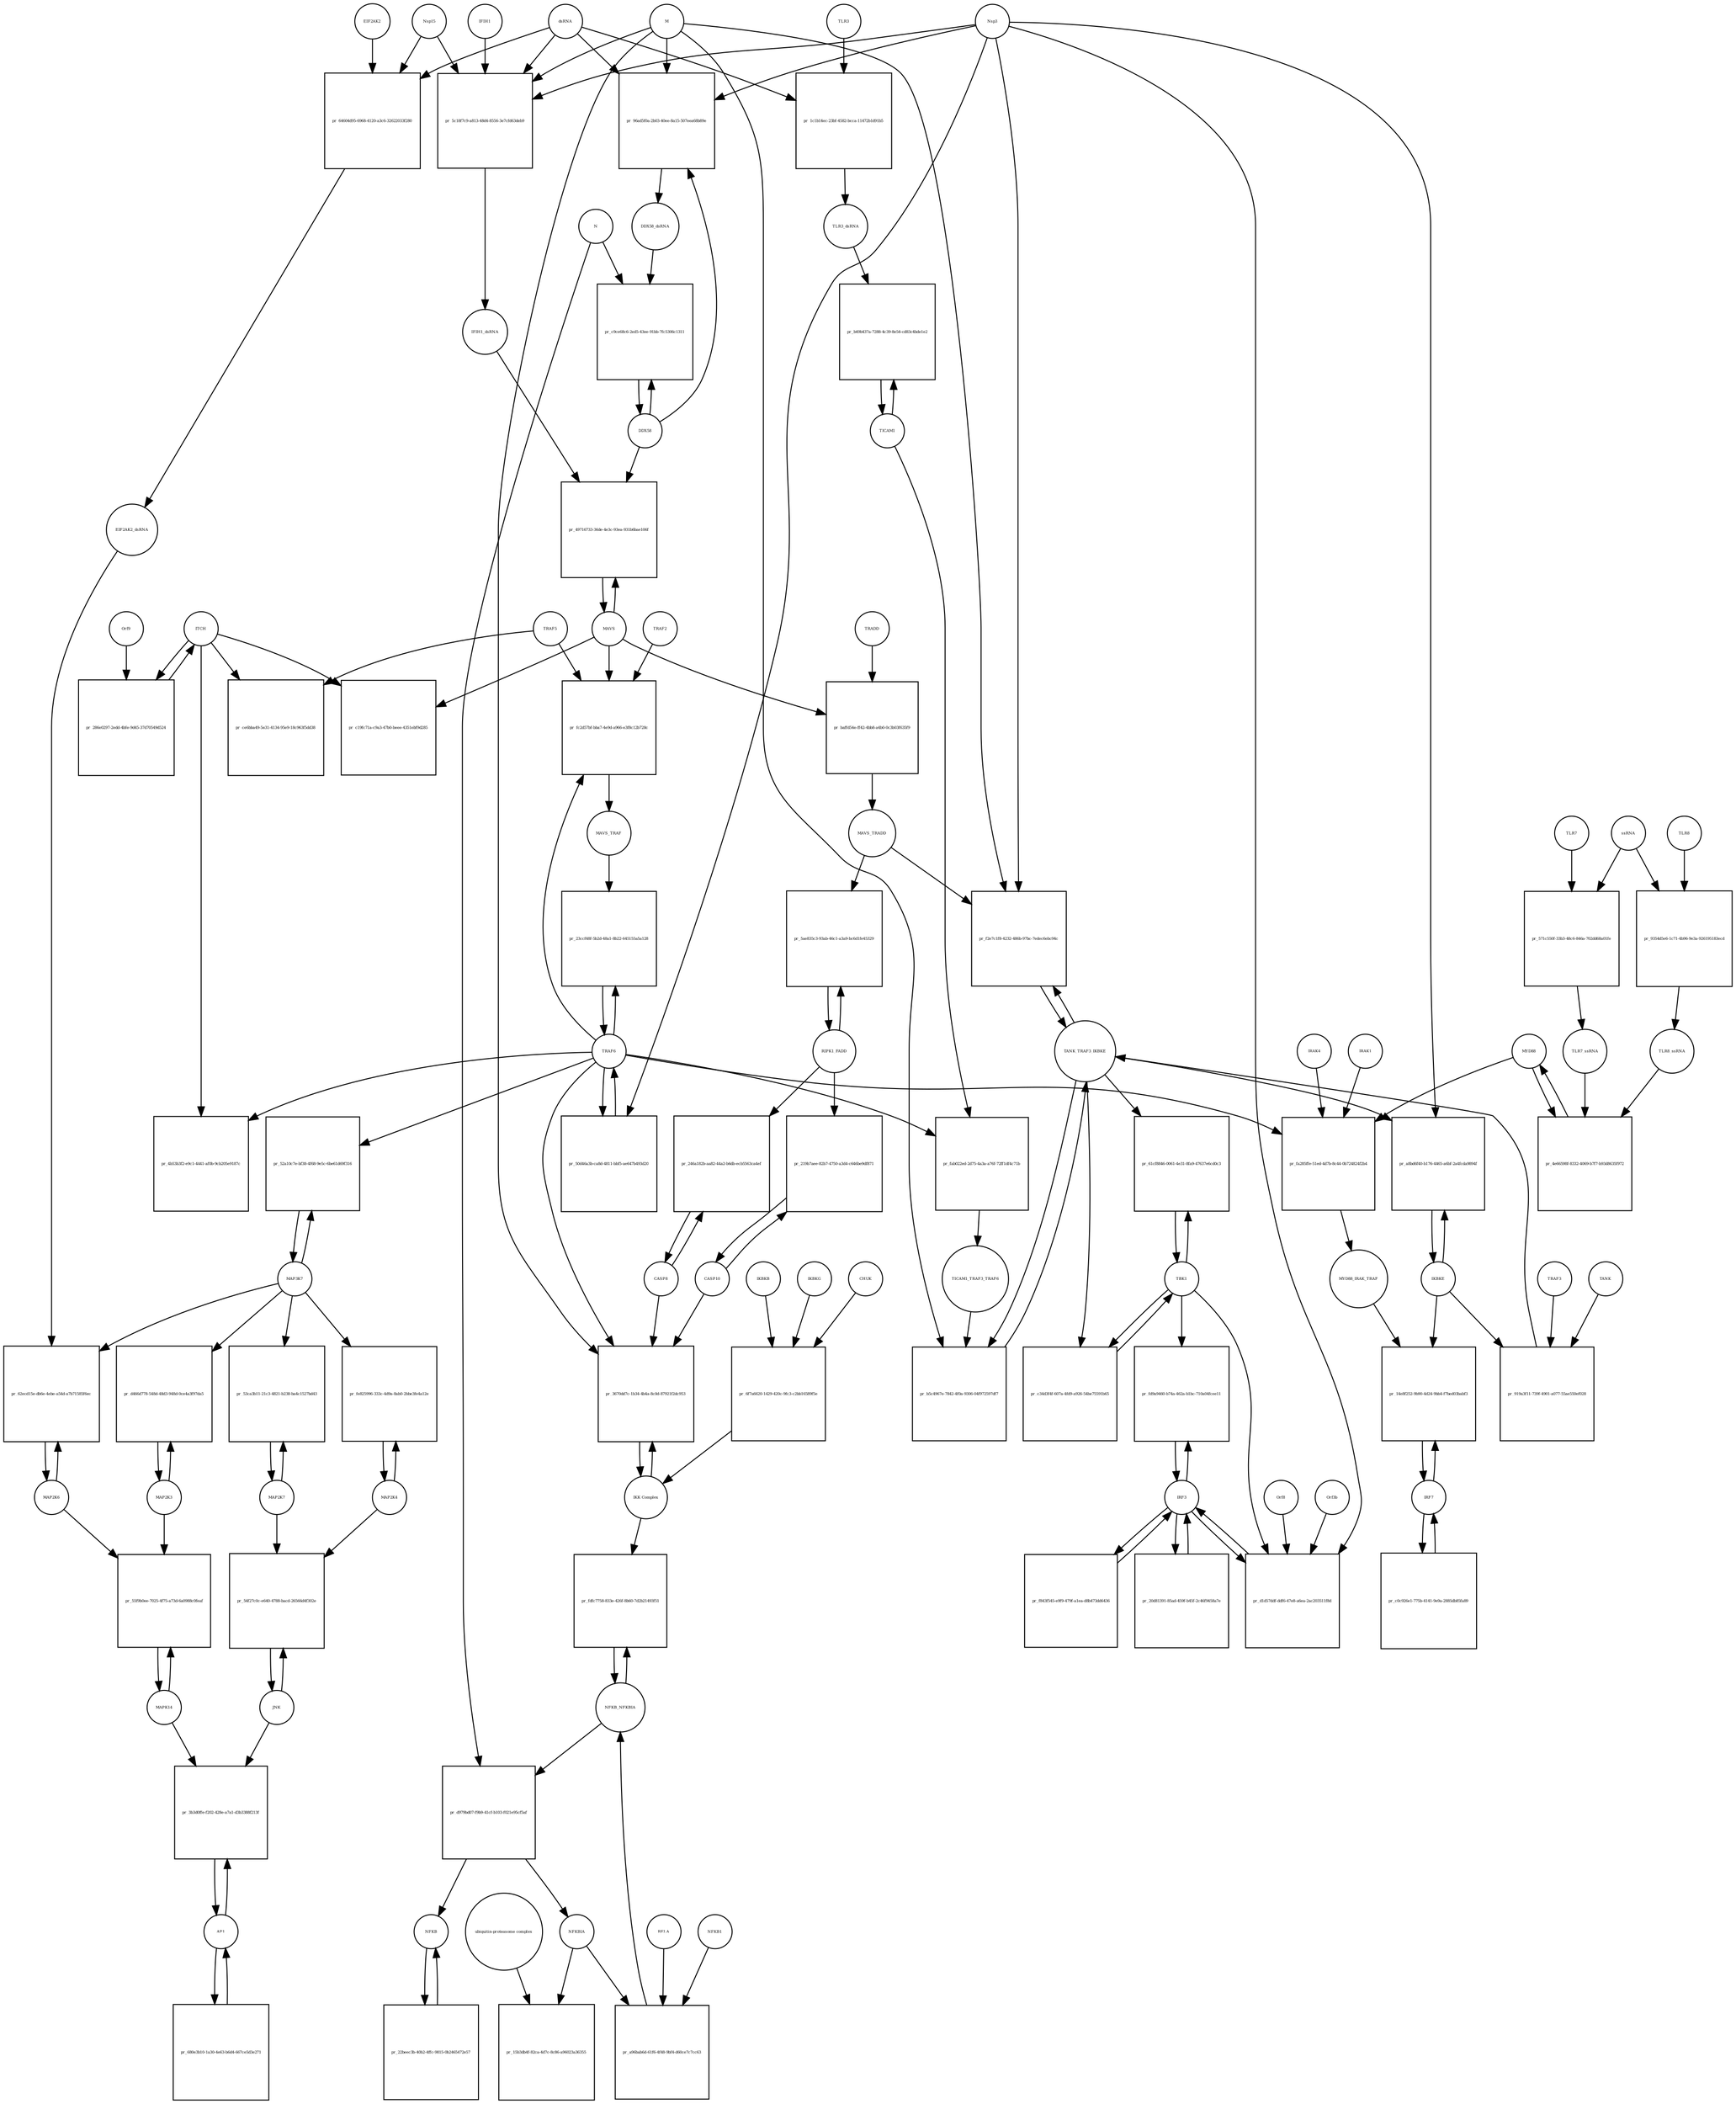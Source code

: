 strict digraph  {
dsRNA [annotation="", bipartite=0, cls="nucleic acid feature", fontsize=4, label=dsRNA, shape=circle];
"pr_96ad5f0a-2b03-40ee-8a15-507eea68b89e" [annotation="", bipartite=1, cls=process, fontsize=4, label="pr_96ad5f0a-2b03-40ee-8a15-507eea68b89e", shape=square];
DDX58_dsRNA [annotation="", bipartite=0, cls=complex, fontsize=4, label=DDX58_dsRNA, shape=circle];
M [annotation=urn_miriam_ncbiprotein_1796318601, bipartite=0, cls=macromolecule, fontsize=4, label=M, shape=circle];
Nsp3 [annotation=urn_miriam_ncbiprotein_1802476807, bipartite=0, cls=macromolecule, fontsize=4, label=Nsp3, shape=circle];
DDX58 [annotation=urn_miriam_hgnc_19102, bipartite=0, cls=macromolecule, fontsize=4, label=DDX58, shape=circle];
"pr_5c18f7c9-a813-48d4-8556-3e7cfd63deb9" [annotation="", bipartite=1, cls=process, fontsize=4, label="pr_5c18f7c9-a813-48d4-8556-3e7cfd63deb9", shape=square];
IFIH1_dsRNA [annotation="", bipartite=0, cls=complex, fontsize=4, label=IFIH1_dsRNA, shape=circle];
Nsp15 [annotation=urn_miriam_ncbiprotein_1802476818, bipartite=0, cls=macromolecule, fontsize=4, label=Nsp15, shape=circle];
IFIH1 [annotation=urn_miriam_hgnc_18873, bipartite=0, cls=macromolecule, fontsize=4, label=IFIH1, shape=circle];
"pr_c9ce68c6-2ed5-43ee-91bb-7fc5306c1311" [annotation="", bipartite=1, cls=process, fontsize=4, label="pr_c9ce68c6-2ed5-43ee-91bb-7fc5306c1311", shape=square];
N [annotation=urn_miriam_ncbiprotein_1798174255, bipartite=0, cls=macromolecule, fontsize=4, label=N, shape=circle];
MAVS [annotation=urn_miriam_hgnc_29233, bipartite=0, cls="macromolecule multimer", fontsize=4, label=MAVS, shape=circle];
"pr_49716733-36de-4e3c-93ea-931b6bae106f" [annotation="", bipartite=1, cls=process, fontsize=4, label="pr_49716733-36de-4e3c-93ea-931b6bae106f", shape=square];
NFKB [annotation="", bipartite=0, cls=complex, fontsize=4, label=NFKB, shape=circle];
"pr_22beec3b-40b2-4ffc-9815-0b2465472e57" [annotation="", bipartite=1, cls=process, fontsize=4, label="pr_22beec3b-40b2-4ffc-9815-0b2465472e57", shape=square];
NFKBIA [annotation=urn_miriam_hgnc_7797, bipartite=0, cls=macromolecule, fontsize=4, label=NFKBIA, shape=circle];
"pr_15b3db4f-82ca-4d7c-8c86-a96023a36355" [annotation="", bipartite=1, cls=process, fontsize=4, label="pr_15b3db4f-82ca-4d7c-8c86-a96023a36355", shape=square];
"ubiquitin-proteasome complex" [annotation="", bipartite=0, cls=complex, fontsize=4, label="ubiquitin-proteasome complex", shape=circle];
IRF3 [annotation=urn_miriam_hgnc_6118, bipartite=0, cls="macromolecule multimer", fontsize=4, label=IRF3, shape=circle];
"pr_fd9a9460-b74a-462a-b1bc-710a04fcee11" [annotation="", bipartite=1, cls=process, fontsize=4, label="pr_fd9a9460-b74a-462a-b1bc-710a04fcee11", shape=square];
TBK1 [annotation="", bipartite=0, cls=macromolecule, fontsize=4, label=TBK1, shape=circle];
"pr_f843f545-e9f9-479f-a1ea-d8b473dd6436" [annotation="", bipartite=1, cls=process, fontsize=4, label="pr_f843f545-e9f9-479f-a1ea-d8b473dd6436", shape=square];
"pr_d1d57ddf-ddf6-47e8-a6ea-2ac203511f8d" [annotation="", bipartite=1, cls=process, fontsize=4, label="pr_d1d57ddf-ddf6-47e8-a6ea-2ac203511f8d", shape=square];
Orf3b [annotation=urn_miriam_uniprot_P59633, bipartite=0, cls=macromolecule, fontsize=4, label=Orf3b, shape=circle];
Orf8 [annotation=urn_miriam_ncbiprotein_1796318604, bipartite=0, cls=macromolecule, fontsize=4, label=Orf8, shape=circle];
IRF7 [annotation=urn_miriam_hgnc_6122, bipartite=0, cls="macromolecule multimer", fontsize=4, label=IRF7, shape=circle];
"pr_14e8f252-9b90-4d24-9bb4-f7bed03babf3" [annotation="", bipartite=1, cls=process, fontsize=4, label="pr_14e8f252-9b90-4d24-9bb4-f7bed03babf3", shape=square];
IKBKE [annotation=urn_miriam_hgnc_14552, bipartite=0, cls=macromolecule, fontsize=4, label=IKBKE, shape=circle];
MYD88_IRAK_TRAF [annotation="", bipartite=0, cls=complex, fontsize=4, label=MYD88_IRAK_TRAF, shape=circle];
"pr_20d81391-85ad-459f-b45f-2c46f9458a7e" [annotation="", bipartite=1, cls=process, fontsize=4, label="pr_20d81391-85ad-459f-b45f-2c46f9458a7e", shape=square];
"pr_c0c926e1-775b-4141-9e9a-2885db85fa89" [annotation="", bipartite=1, cls=process, fontsize=4, label="pr_c0c926e1-775b-4141-9e9a-2885db85fa89", shape=square];
TRAF6 [annotation=urn_miriam_hgnc_12036, bipartite=0, cls=macromolecule, fontsize=4, label=TRAF6, shape=circle];
"pr_23ccf48f-5b2d-48a1-8b22-645155a5a128" [annotation="", bipartite=1, cls=process, fontsize=4, label="pr_23ccf48f-5b2d-48a1-8b22-645155a5a128", shape=square];
MAVS_TRAF [annotation="", bipartite=0, cls=complex, fontsize=4, label=MAVS_TRAF, shape=circle];
"pr_c19fc71a-c9a3-47b0-beee-4351ebf9d285" [annotation="", bipartite=1, cls=process, fontsize=4, label="pr_c19fc71a-c9a3-47b0-beee-4351ebf9d285", shape=square];
ITCH [annotation="", bipartite=0, cls=macromolecule, fontsize=4, label=ITCH, shape=circle];
TRAF5 [annotation=urn_miriam_hgnc_12035, bipartite=0, cls=macromolecule, fontsize=4, label=TRAF5, shape=circle];
"pr_ce6bba49-5e31-4134-95e9-18c963f5dd38" [annotation="", bipartite=1, cls=process, fontsize=4, label="pr_ce6bba49-5e31-4134-95e9-18c963f5dd38", shape=square];
"pr_4b53b3f2-e9c1-4441-af0b-9cb205e9187c" [annotation="", bipartite=1, cls=process, fontsize=4, label="pr_4b53b3f2-e9c1-4441-af0b-9cb205e9187c", shape=square];
TICAM1 [annotation=urn_miriam_hgnc_18348, bipartite=0, cls=macromolecule, fontsize=4, label=TICAM1, shape=circle];
"pr_b49b437a-7288-4c39-8e54-cd83c4bde1e2" [annotation="", bipartite=1, cls=process, fontsize=4, label="pr_b49b437a-7288-4c39-8e54-cd83c4bde1e2", shape=square];
TLR3_dsRNA [annotation="", bipartite=0, cls=complex, fontsize=4, label=TLR3_dsRNA, shape=circle];
TLR3 [annotation=urn_miriam_hgnc_11849, bipartite=0, cls="macromolecule multimer", fontsize=4, label=TLR3, shape=circle];
"pr_1c1b14ec-23bf-4582-bcca-11472b1d91b5" [annotation="", bipartite=1, cls=process, fontsize=4, label="pr_1c1b14ec-23bf-4582-bcca-11472b1d91b5", shape=square];
"pr_fab022ed-2d75-4a3a-a76f-72ff1df4c71b" [annotation="", bipartite=1, cls=process, fontsize=4, label="pr_fab022ed-2d75-4a3a-a76f-72ff1df4c71b", shape=square];
TICAM1_TRAF3_TRAF6 [annotation="", bipartite=0, cls=complex, fontsize=4, label=TICAM1_TRAF3_TRAF6, shape=circle];
TANK_TRAF3_IKBKE [annotation="", bipartite=0, cls=complex, fontsize=4, label=TANK_TRAF3_IKBKE, shape=circle];
"pr_b5c4967e-7842-4f0a-9306-04f972597df7" [annotation="", bipartite=1, cls=process, fontsize=4, label="pr_b5c4967e-7842-4f0a-9306-04f972597df7", shape=square];
"pr_61cf8846-0061-4e31-8fa9-47637e6cd0c3" [annotation="", bipartite=1, cls=process, fontsize=4, label="pr_61cf8846-0061-4e31-8fa9-47637e6cd0c3", shape=square];
"pr_a8bd6f40-b176-4465-a6bf-2a4fcda9894f" [annotation="", bipartite=1, cls=process, fontsize=4, label="pr_a8bd6f40-b176-4465-a6bf-2a4fcda9894f", shape=square];
MYD88 [annotation="", bipartite=0, cls=macromolecule, fontsize=4, label=MYD88, shape=circle];
"pr_fa285ffe-51ed-4d7b-8c44-0b724824f2b4" [annotation="", bipartite=1, cls=process, fontsize=4, label="pr_fa285ffe-51ed-4d7b-8c44-0b724824f2b4", shape=square];
IRAK1 [annotation=urn_miriam_hgnc_6112, bipartite=0, cls=macromolecule, fontsize=4, label=IRAK1, shape=circle];
IRAK4 [annotation=urn_miriam_hgnc_17967, bipartite=0, cls=macromolecule, fontsize=4, label=IRAK4, shape=circle];
TLR7 [annotation=urn_miriam_hgnc_15631, bipartite=0, cls=macromolecule, fontsize=4, label=TLR7, shape=circle];
"pr_571c550f-33b3-48c6-846a-702dd68a01fe" [annotation="", bipartite=1, cls=process, fontsize=4, label="pr_571c550f-33b3-48c6-846a-702dd68a01fe", shape=square];
TLR7_ssRNA [annotation="", bipartite=0, cls=complex, fontsize=4, label=TLR7_ssRNA, shape=circle];
ssRNA [annotation="", bipartite=0, cls="nucleic acid feature", fontsize=4, label=ssRNA, shape=circle];
TLR8 [annotation=urn_miriam_hgnc_15632, bipartite=0, cls=macromolecule, fontsize=4, label=TLR8, shape=circle];
"pr_9354d5e6-1c71-4b96-9e3a-926195183ecd" [annotation="", bipartite=1, cls=process, fontsize=4, label="pr_9354d5e6-1c71-4b96-9e3a-926195183ecd", shape=square];
TLR8_ssRNA [annotation="", bipartite=0, cls=complex, fontsize=4, label=TLR8_ssRNA, shape=circle];
"pr_4e66598f-8332-4069-b7f7-b93d8635f972" [annotation="", bipartite=1, cls=process, fontsize=4, label="pr_4e66598f-8332-4069-b7f7-b93d8635f972", shape=square];
MAP3K7 [annotation="", bipartite=0, cls=macromolecule, fontsize=4, label=MAP3K7, shape=circle];
"pr_52a10c7e-bf38-4f68-9e5c-6be61d69f316" [annotation="", bipartite=1, cls=process, fontsize=4, label="pr_52a10c7e-bf38-4f68-9e5c-6be61d69f316", shape=square];
TRAF2 [annotation=urn_miriam_hgnc_12032, bipartite=0, cls=macromolecule, fontsize=4, label=TRAF2, shape=circle];
"pr_fc2d57bf-bba7-4e9d-a966-e3f8c12b728c" [annotation="", bipartite=1, cls=process, fontsize=4, label="pr_fc2d57bf-bba7-4e9d-a966-e3f8c12b728c", shape=square];
"pr_286e0297-2edd-4bfe-9d45-37d70549d524" [annotation="", bipartite=1, cls=process, fontsize=4, label="pr_286e0297-2edd-4bfe-9d45-37d70549d524", shape=square];
Orf9 [annotation=urn_miriam_uniprot_P59636, bipartite=0, cls=macromolecule, fontsize=4, label=Orf9, shape=circle];
"pr_baffd54e-ff42-4bb8-a4b0-0c3b03f635f9" [annotation="", bipartite=1, cls=process, fontsize=4, label="pr_baffd54e-ff42-4bb8-a4b0-0c3b03f635f9", shape=square];
MAVS_TRADD [annotation="", bipartite=0, cls=complex, fontsize=4, label=MAVS_TRADD, shape=circle];
TRADD [annotation=urn_miriam_hgnc_12030, bipartite=0, cls=macromolecule, fontsize=4, label=TRADD, shape=circle];
"pr_50d46a3b-ca8d-4811-bbf5-ae647b493d20" [annotation="", bipartite=1, cls=process, fontsize=4, label="pr_50d46a3b-ca8d-4811-bbf5-ae647b493d20", shape=square];
AP1 [annotation="", bipartite=0, cls=complex, fontsize=4, label=AP1, shape=circle];
"pr_3b3d0ffe-f202-428e-a7a1-d3b3388f213f" [annotation="", bipartite=1, cls=process, fontsize=4, label="pr_3b3d0ffe-f202-428e-a7a1-d3b3388f213f", shape=square];
MAPK14 [annotation="", bipartite=0, cls=macromolecule, fontsize=4, label=MAPK14, shape=circle];
JNK [annotation="", bipartite=0, cls=complex, fontsize=4, label=JNK, shape=circle];
"pr_56f27c0c-e640-4788-bacd-26566d4f302e" [annotation="", bipartite=1, cls=process, fontsize=4, label="pr_56f27c0c-e640-4788-bacd-26566d4f302e", shape=square];
MAP2K7 [annotation="", bipartite=0, cls=macromolecule, fontsize=4, label=MAP2K7, shape=circle];
MAP2K4 [annotation="", bipartite=0, cls=macromolecule, fontsize=4, label=MAP2K4, shape=circle];
"pr_fe825996-333c-4d9a-8ab0-2bbe3fe4a12e" [annotation="", bipartite=1, cls=process, fontsize=4, label="pr_fe825996-333c-4d9a-8ab0-2bbe3fe4a12e", shape=square];
"pr_53ca3b11-21c3-4821-b238-ba4c1527bd43" [annotation="", bipartite=1, cls=process, fontsize=4, label="pr_53ca3b11-21c3-4821-b238-ba4c1527bd43", shape=square];
MAP2K3 [annotation="", bipartite=0, cls=macromolecule, fontsize=4, label=MAP2K3, shape=circle];
"pr_d466d778-548d-48d3-948d-0ce4a3f97da5" [annotation="", bipartite=1, cls=process, fontsize=4, label="pr_d466d778-548d-48d3-948d-0ce4a3f97da5", shape=square];
MAP2K6 [annotation="", bipartite=0, cls=macromolecule, fontsize=4, label=MAP2K6, shape=circle];
"pr_62ecd15e-db6e-4ebe-a54d-a7b71585f6ec" [annotation="", bipartite=1, cls=process, fontsize=4, label="pr_62ecd15e-db6e-4ebe-a54d-a7b71585f6ec", shape=square];
EIF2AK2_dsRNA [annotation="", bipartite=0, cls=complex, fontsize=4, label=EIF2AK2_dsRNA, shape=circle];
"pr_64604d95-6968-4120-a3c6-32622033f280" [annotation="", bipartite=1, cls=process, fontsize=4, label="pr_64604d95-6968-4120-a3c6-32622033f280", shape=square];
EIF2AK2 [annotation=urn_miriam_hgnc_9437, bipartite=0, cls=macromolecule, fontsize=4, label=EIF2AK2, shape=circle];
RIPK1_FADD [annotation="", bipartite=0, cls=complex, fontsize=4, label=RIPK1_FADD, shape=circle];
"pr_5ae835c3-93ab-46c1-a3a9-bc6d1fe45329" [annotation="", bipartite=1, cls=process, fontsize=4, label="pr_5ae835c3-93ab-46c1-a3a9-bc6d1fe45329", shape=square];
CASP8 [annotation="", bipartite=0, cls=macromolecule, fontsize=4, label=CASP8, shape=circle];
"pr_246a182b-aa82-44a2-b6db-ecb5563ca4ef" [annotation="", bipartite=1, cls=process, fontsize=4, label="pr_246a182b-aa82-44a2-b6db-ecb5563ca4ef", shape=square];
CASP10 [annotation="", bipartite=0, cls=macromolecule, fontsize=4, label=CASP10, shape=circle];
"pr_219b7aee-82b7-4750-a3d4-c646be9df871" [annotation="", bipartite=1, cls=process, fontsize=4, label="pr_219b7aee-82b7-4750-a3d4-c646be9df871", shape=square];
NFKB_NFKBIA [annotation="", bipartite=0, cls=complex, fontsize=4, label=NFKB_NFKBIA, shape=circle];
"pr_fdfc7758-833e-426f-8b60-7d2b21493f51" [annotation="", bipartite=1, cls=process, fontsize=4, label="pr_fdfc7758-833e-426f-8b60-7d2b21493f51", shape=square];
"IKK Complex" [annotation="", bipartite=0, cls=complex, fontsize=4, label="IKK Complex", shape=circle];
"pr_d979bd07-f9b9-41cf-b103-f021e95cf5af" [annotation="", bipartite=1, cls=process, fontsize=4, label="pr_d979bd07-f9b9-41cf-b103-f021e95cf5af", shape=square];
"pr_680e3b10-1a30-4e63-b6d4-667ce5d3e271" [annotation="", bipartite=1, cls=process, fontsize=4, label="pr_680e3b10-1a30-4e63-b6d4-667ce5d3e271", shape=square];
"pr_3670dd7c-1b34-4b4a-8c0d-87921f2dc953" [annotation="", bipartite=1, cls=process, fontsize=4, label="pr_3670dd7c-1b34-4b4a-8c0d-87921f2dc953", shape=square];
"pr_a96bab6d-61f6-4f48-9bf4-d60ce7c7cc63" [annotation="", bipartite=1, cls=process, fontsize=4, label="pr_a96bab6d-61f6-4f48-9bf4-d60ce7c7cc63", shape=square];
RELA [annotation="", bipartite=0, cls=macromolecule, fontsize=4, label=RELA, shape=circle];
NFKB1 [annotation="", bipartite=0, cls=macromolecule, fontsize=4, label=NFKB1, shape=circle];
IKBKG [annotation="", bipartite=0, cls=macromolecule, fontsize=4, label=IKBKG, shape=circle];
"pr_6f7a6620-1429-420c-9fc3-c2bb16589f5e" [annotation="", bipartite=1, cls=process, fontsize=4, label="pr_6f7a6620-1429-420c-9fc3-c2bb16589f5e", shape=square];
CHUK [annotation="", bipartite=0, cls=macromolecule, fontsize=4, label=CHUK, shape=circle];
IKBKB [annotation="", bipartite=0, cls=macromolecule, fontsize=4, label=IKBKB, shape=circle];
"pr_f2e7c1f8-4232-486b-97bc-7edec6ebc94c" [annotation="", bipartite=1, cls=process, fontsize=4, label="pr_f2e7c1f8-4232-486b-97bc-7edec6ebc94c", shape=square];
"pr_c34d3f4f-607a-4fd9-a926-54be75591b65" [annotation="", bipartite=1, cls=process, fontsize=4, label="pr_c34d3f4f-607a-4fd9-a926-54be75591b65", shape=square];
"pr_55f9b0ee-7025-4f75-a73d-6a0988c0feaf" [annotation="", bipartite=1, cls=process, fontsize=4, label="pr_55f9b0ee-7025-4f75-a73d-6a0988c0feaf", shape=square];
TRAF3 [annotation="", bipartite=0, cls=macromolecule, fontsize=4, label=TRAF3, shape=circle];
"pr_919a3f11-739f-4901-a077-55ae550ef028" [annotation="", bipartite=1, cls=process, fontsize=4, label="pr_919a3f11-739f-4901-a077-55ae550ef028", shape=square];
TANK [annotation="", bipartite=0, cls=macromolecule, fontsize=4, label=TANK, shape=circle];
dsRNA -> "pr_96ad5f0a-2b03-40ee-8a15-507eea68b89e"  [annotation="", interaction_type=consumption];
dsRNA -> "pr_5c18f7c9-a813-48d4-8556-3e7cfd63deb9"  [annotation="", interaction_type=consumption];
dsRNA -> "pr_1c1b14ec-23bf-4582-bcca-11472b1d91b5"  [annotation="", interaction_type=consumption];
dsRNA -> "pr_64604d95-6968-4120-a3c6-32622033f280"  [annotation="", interaction_type=consumption];
"pr_96ad5f0a-2b03-40ee-8a15-507eea68b89e" -> DDX58_dsRNA  [annotation="", interaction_type=production];
DDX58_dsRNA -> "pr_c9ce68c6-2ed5-43ee-91bb-7fc5306c1311"  [annotation="urn_miriam_pubmed_25581309|urn_miriam_pubmed_28148787|urn_miriam_taxonomy_694009", interaction_type=catalysis];
M -> "pr_96ad5f0a-2b03-40ee-8a15-507eea68b89e"  [annotation="urn_miriam_pubmed_20303872|urn_miriam_pubmed_19380580|urn_miriam_pubmed_31226023|urn_miriam_taxonomy_694009", interaction_type=inhibition];
M -> "pr_5c18f7c9-a813-48d4-8556-3e7cfd63deb9"  [annotation="urn_miriam_pubmed_28484023|urn_miriam_pubmed_19380580|urn_miriam_pubmed_31226023|urn_miriam_taxonomy_694009", interaction_type=inhibition];
M -> "pr_b5c4967e-7842-4f0a-9306-04f972597df7"  [annotation="urn_miriam_pubmed_19380580|urn_miriam_pubmed_19366914|urn_miriam_taxonomy_694009", interaction_type=inhibition];
M -> "pr_3670dd7c-1b34-4b4a-8c0d-87921f2dc953"  [annotation="urn_miriam_pubmed_19366914|urn_miriam_pubmed_20303872|urn_miriam_pubmed_17705188|urn_miriam_pubmed_694009", interaction_type=inhibition];
M -> "pr_f2e7c1f8-4232-486b-97bc-7edec6ebc94c"  [annotation="urn_miriam_pubmed_19366914|urn_miriam_pubmed_27164085|urn_miriam_pubmed_19380580|urn_miriam_taxonomy_694009", interaction_type=inhibition];
Nsp3 -> "pr_96ad5f0a-2b03-40ee-8a15-507eea68b89e"  [annotation="urn_miriam_pubmed_20303872|urn_miriam_pubmed_19380580|urn_miriam_pubmed_31226023|urn_miriam_taxonomy_694009", interaction_type=inhibition];
Nsp3 -> "pr_5c18f7c9-a813-48d4-8556-3e7cfd63deb9"  [annotation="urn_miriam_pubmed_28484023|urn_miriam_pubmed_19380580|urn_miriam_pubmed_31226023|urn_miriam_taxonomy_694009", interaction_type=inhibition];
Nsp3 -> "pr_d1d57ddf-ddf6-47e8-a6ea-2ac203511f8d"  [annotation="urn_miriam_pubmed_17761676|urn_miriam_pubmed_31226023|urn_miriam_taxonomy_694009", interaction_type=inhibition];
Nsp3 -> "pr_a8bd6f40-b176-4465-a6bf-2a4fcda9894f"  [annotation="urn_miriam_pubmed_20303872|urn_miriam_pubmed_31226023|urn_miriam_taxonomy_694009", interaction_type=inhibition];
Nsp3 -> "pr_50d46a3b-ca8d-4811-bbf5-ae647b493d20"  [annotation="urn_miriam_pubmed_27164085|urn_miriam_taxonomy_694009", interaction_type=catalysis];
Nsp3 -> "pr_f2e7c1f8-4232-486b-97bc-7edec6ebc94c"  [annotation="urn_miriam_pubmed_19366914|urn_miriam_pubmed_27164085|urn_miriam_pubmed_19380580|urn_miriam_taxonomy_694009", interaction_type=inhibition];
DDX58 -> "pr_96ad5f0a-2b03-40ee-8a15-507eea68b89e"  [annotation="", interaction_type=consumption];
DDX58 -> "pr_c9ce68c6-2ed5-43ee-91bb-7fc5306c1311"  [annotation="", interaction_type=consumption];
DDX58 -> "pr_49716733-36de-4e3c-93ea-931b6bae106f"  [annotation=urn_miriam_pubmed_25581309, interaction_type=catalysis];
"pr_5c18f7c9-a813-48d4-8556-3e7cfd63deb9" -> IFIH1_dsRNA  [annotation="", interaction_type=production];
IFIH1_dsRNA -> "pr_49716733-36de-4e3c-93ea-931b6bae106f"  [annotation=urn_miriam_pubmed_25581309, interaction_type=catalysis];
Nsp15 -> "pr_5c18f7c9-a813-48d4-8556-3e7cfd63deb9"  [annotation="urn_miriam_pubmed_28484023|urn_miriam_pubmed_19380580|urn_miriam_pubmed_31226023|urn_miriam_taxonomy_694009", interaction_type=inhibition];
Nsp15 -> "pr_64604d95-6968-4120-a3c6-32622033f280"  [annotation="urn_miriam_pubmed_28484023|urn_miriam_pubmed_19366914|urn_miriam_taxonomy_694009", interaction_type=inhibition];
IFIH1 -> "pr_5c18f7c9-a813-48d4-8556-3e7cfd63deb9"  [annotation="", interaction_type=consumption];
"pr_c9ce68c6-2ed5-43ee-91bb-7fc5306c1311" -> DDX58  [annotation="", interaction_type=production];
N -> "pr_c9ce68c6-2ed5-43ee-91bb-7fc5306c1311"  [annotation="urn_miriam_pubmed_25581309|urn_miriam_pubmed_28148787|urn_miriam_taxonomy_694009", interaction_type=inhibition];
N -> "pr_d979bd07-f9b9-41cf-b103-f021e95cf5af"  [annotation="urn_miriam_pubmed_16143815|urn_miriam_taxonomy_694009", interaction_type=stimulation];
MAVS -> "pr_49716733-36de-4e3c-93ea-931b6bae106f"  [annotation="", interaction_type=consumption];
MAVS -> "pr_c19fc71a-c9a3-47b0-beee-4351ebf9d285"  [annotation="", interaction_type=consumption];
MAVS -> "pr_fc2d57bf-bba7-4e9d-a966-e3f8c12b728c"  [annotation="", interaction_type=consumption];
MAVS -> "pr_baffd54e-ff42-4bb8-a4b0-0c3b03f635f9"  [annotation="", interaction_type=consumption];
"pr_49716733-36de-4e3c-93ea-931b6bae106f" -> MAVS  [annotation="", interaction_type=production];
NFKB -> "pr_22beec3b-40b2-4ffc-9815-0b2465472e57"  [annotation="", interaction_type=consumption];
"pr_22beec3b-40b2-4ffc-9815-0b2465472e57" -> NFKB  [annotation="", interaction_type=production];
NFKBIA -> "pr_15b3db4f-82ca-4d7c-8c86-a96023a36355"  [annotation="", interaction_type=consumption];
NFKBIA -> "pr_a96bab6d-61f6-4f48-9bf4-d60ce7c7cc63"  [annotation="", interaction_type=consumption];
"ubiquitin-proteasome complex" -> "pr_15b3db4f-82ca-4d7c-8c86-a96023a36355"  [annotation=urn_miriam_pubmed_20303872, interaction_type=catalysis];
IRF3 -> "pr_fd9a9460-b74a-462a-b1bc-710a04fcee11"  [annotation="", interaction_type=consumption];
IRF3 -> "pr_f843f545-e9f9-479f-a1ea-d8b473dd6436"  [annotation="", interaction_type=consumption];
IRF3 -> "pr_d1d57ddf-ddf6-47e8-a6ea-2ac203511f8d"  [annotation="", interaction_type=consumption];
IRF3 -> "pr_20d81391-85ad-459f-b45f-2c46f9458a7e"  [annotation="", interaction_type=consumption];
"pr_fd9a9460-b74a-462a-b1bc-710a04fcee11" -> IRF3  [annotation="", interaction_type=production];
TBK1 -> "pr_fd9a9460-b74a-462a-b1bc-710a04fcee11"  [annotation=urn_miriam_pubmed_25581309, interaction_type=catalysis];
TBK1 -> "pr_d1d57ddf-ddf6-47e8-a6ea-2ac203511f8d"  [annotation="urn_miriam_pubmed_17761676|urn_miriam_pubmed_31226023|urn_miriam_taxonomy_694009", interaction_type=catalysis];
TBK1 -> "pr_61cf8846-0061-4e31-8fa9-47637e6cd0c3"  [annotation="", interaction_type=consumption];
TBK1 -> "pr_c34d3f4f-607a-4fd9-a926-54be75591b65"  [annotation="", interaction_type=consumption];
"pr_f843f545-e9f9-479f-a1ea-d8b473dd6436" -> IRF3  [annotation="", interaction_type=production];
"pr_d1d57ddf-ddf6-47e8-a6ea-2ac203511f8d" -> IRF3  [annotation="", interaction_type=production];
Orf3b -> "pr_d1d57ddf-ddf6-47e8-a6ea-2ac203511f8d"  [annotation="urn_miriam_pubmed_17761676|urn_miriam_pubmed_31226023|urn_miriam_taxonomy_694009", interaction_type=inhibition];
Orf8 -> "pr_d1d57ddf-ddf6-47e8-a6ea-2ac203511f8d"  [annotation="urn_miriam_pubmed_17761676|urn_miriam_pubmed_31226023|urn_miriam_taxonomy_694009", interaction_type=inhibition];
IRF7 -> "pr_14e8f252-9b90-4d24-9bb4-f7bed03babf3"  [annotation="", interaction_type=consumption];
IRF7 -> "pr_c0c926e1-775b-4141-9e9a-2885db85fa89"  [annotation="", interaction_type=consumption];
"pr_14e8f252-9b90-4d24-9bb4-f7bed03babf3" -> IRF7  [annotation="", interaction_type=production];
IKBKE -> "pr_14e8f252-9b90-4d24-9bb4-f7bed03babf3"  [annotation=urn_miriam_pubmed_20303872, interaction_type=catalysis];
IKBKE -> "pr_a8bd6f40-b176-4465-a6bf-2a4fcda9894f"  [annotation="", interaction_type=consumption];
IKBKE -> "pr_919a3f11-739f-4901-a077-55ae550ef028"  [annotation="", interaction_type=consumption];
MYD88_IRAK_TRAF -> "pr_14e8f252-9b90-4d24-9bb4-f7bed03babf3"  [annotation=urn_miriam_pubmed_20303872, interaction_type=catalysis];
"pr_20d81391-85ad-459f-b45f-2c46f9458a7e" -> IRF3  [annotation="", interaction_type=production];
"pr_c0c926e1-775b-4141-9e9a-2885db85fa89" -> IRF7  [annotation="", interaction_type=production];
TRAF6 -> "pr_23ccf48f-5b2d-48a1-8b22-645155a5a128"  [annotation="", interaction_type=consumption];
TRAF6 -> "pr_4b53b3f2-e9c1-4441-af0b-9cb205e9187c"  [annotation="", interaction_type=consumption];
TRAF6 -> "pr_fab022ed-2d75-4a3a-a76f-72ff1df4c71b"  [annotation="", interaction_type=consumption];
TRAF6 -> "pr_fa285ffe-51ed-4d7b-8c44-0b724824f2b4"  [annotation="", interaction_type=consumption];
TRAF6 -> "pr_52a10c7e-bf38-4f68-9e5c-6be61d69f316"  [annotation=urn_miriam_pubmed_19366914, interaction_type=stimulation];
TRAF6 -> "pr_fc2d57bf-bba7-4e9d-a966-e3f8c12b728c"  [annotation="", interaction_type=consumption];
TRAF6 -> "pr_50d46a3b-ca8d-4811-bbf5-ae647b493d20"  [annotation="", interaction_type=consumption];
TRAF6 -> "pr_3670dd7c-1b34-4b4a-8c0d-87921f2dc953"  [annotation="urn_miriam_pubmed_19366914|urn_miriam_pubmed_20303872|urn_miriam_pubmed_17705188|urn_miriam_pubmed_694009", interaction_type=stimulation];
"pr_23ccf48f-5b2d-48a1-8b22-645155a5a128" -> TRAF6  [annotation="", interaction_type=production];
MAVS_TRAF -> "pr_23ccf48f-5b2d-48a1-8b22-645155a5a128"  [annotation=urn_miriam_pubmed_19366914, interaction_type=catalysis];
ITCH -> "pr_c19fc71a-c9a3-47b0-beee-4351ebf9d285"  [annotation=urn_miriam_pubmed_25135833, interaction_type=catalysis];
ITCH -> "pr_ce6bba49-5e31-4134-95e9-18c963f5dd38"  [annotation=urn_miriam_pubmed_25135833, interaction_type=catalysis];
ITCH -> "pr_4b53b3f2-e9c1-4441-af0b-9cb205e9187c"  [annotation=urn_miriam_pubmed_25135833, interaction_type=catalysis];
ITCH -> "pr_286e0297-2edd-4bfe-9d45-37d70549d524"  [annotation="", interaction_type=consumption];
TRAF5 -> "pr_ce6bba49-5e31-4134-95e9-18c963f5dd38"  [annotation="", interaction_type=consumption];
TRAF5 -> "pr_fc2d57bf-bba7-4e9d-a966-e3f8c12b728c"  [annotation="", interaction_type=consumption];
TICAM1 -> "pr_b49b437a-7288-4c39-8e54-cd83c4bde1e2"  [annotation="", interaction_type=consumption];
TICAM1 -> "pr_fab022ed-2d75-4a3a-a76f-72ff1df4c71b"  [annotation="", interaction_type=consumption];
"pr_b49b437a-7288-4c39-8e54-cd83c4bde1e2" -> TICAM1  [annotation="", interaction_type=production];
TLR3_dsRNA -> "pr_b49b437a-7288-4c39-8e54-cd83c4bde1e2"  [annotation=urn_miriam_pubmed_20303872, interaction_type=stimulation];
TLR3 -> "pr_1c1b14ec-23bf-4582-bcca-11472b1d91b5"  [annotation="", interaction_type=consumption];
"pr_1c1b14ec-23bf-4582-bcca-11472b1d91b5" -> TLR3_dsRNA  [annotation="", interaction_type=production];
"pr_fab022ed-2d75-4a3a-a76f-72ff1df4c71b" -> TICAM1_TRAF3_TRAF6  [annotation="", interaction_type=production];
TICAM1_TRAF3_TRAF6 -> "pr_b5c4967e-7842-4f0a-9306-04f972597df7"  [annotation="urn_miriam_pubmed_19380580|urn_miriam_pubmed_19366914|urn_miriam_taxonomy_694009", interaction_type=stimulation];
TANK_TRAF3_IKBKE -> "pr_b5c4967e-7842-4f0a-9306-04f972597df7"  [annotation="", interaction_type=consumption];
TANK_TRAF3_IKBKE -> "pr_61cf8846-0061-4e31-8fa9-47637e6cd0c3"  [annotation=urn_miriam_pubmed_20303872, interaction_type=stimulation];
TANK_TRAF3_IKBKE -> "pr_a8bd6f40-b176-4465-a6bf-2a4fcda9894f"  [annotation="urn_miriam_pubmed_20303872|urn_miriam_pubmed_31226023|urn_miriam_taxonomy_694009", interaction_type=stimulation];
TANK_TRAF3_IKBKE -> "pr_f2e7c1f8-4232-486b-97bc-7edec6ebc94c"  [annotation="", interaction_type=consumption];
TANK_TRAF3_IKBKE -> "pr_c34d3f4f-607a-4fd9-a926-54be75591b65"  [annotation=urn_miriam_pubmed_19366914, interaction_type=stimulation];
"pr_b5c4967e-7842-4f0a-9306-04f972597df7" -> TANK_TRAF3_IKBKE  [annotation="", interaction_type=production];
"pr_61cf8846-0061-4e31-8fa9-47637e6cd0c3" -> TBK1  [annotation="", interaction_type=production];
"pr_a8bd6f40-b176-4465-a6bf-2a4fcda9894f" -> IKBKE  [annotation="", interaction_type=production];
MYD88 -> "pr_fa285ffe-51ed-4d7b-8c44-0b724824f2b4"  [annotation="", interaction_type=consumption];
MYD88 -> "pr_4e66598f-8332-4069-b7f7-b93d8635f972"  [annotation="", interaction_type=consumption];
"pr_fa285ffe-51ed-4d7b-8c44-0b724824f2b4" -> MYD88_IRAK_TRAF  [annotation="", interaction_type=production];
IRAK1 -> "pr_fa285ffe-51ed-4d7b-8c44-0b724824f2b4"  [annotation="", interaction_type=consumption];
IRAK4 -> "pr_fa285ffe-51ed-4d7b-8c44-0b724824f2b4"  [annotation="", interaction_type=consumption];
TLR7 -> "pr_571c550f-33b3-48c6-846a-702dd68a01fe"  [annotation="", interaction_type=consumption];
"pr_571c550f-33b3-48c6-846a-702dd68a01fe" -> TLR7_ssRNA  [annotation="", interaction_type=production];
TLR7_ssRNA -> "pr_4e66598f-8332-4069-b7f7-b93d8635f972"  [annotation=urn_miriam_pubmed_19366914, interaction_type=stimulation];
ssRNA -> "pr_571c550f-33b3-48c6-846a-702dd68a01fe"  [annotation="", interaction_type=consumption];
ssRNA -> "pr_9354d5e6-1c71-4b96-9e3a-926195183ecd"  [annotation="", interaction_type=consumption];
TLR8 -> "pr_9354d5e6-1c71-4b96-9e3a-926195183ecd"  [annotation="", interaction_type=consumption];
"pr_9354d5e6-1c71-4b96-9e3a-926195183ecd" -> TLR8_ssRNA  [annotation="", interaction_type=production];
TLR8_ssRNA -> "pr_4e66598f-8332-4069-b7f7-b93d8635f972"  [annotation=urn_miriam_pubmed_19366914, interaction_type=stimulation];
"pr_4e66598f-8332-4069-b7f7-b93d8635f972" -> MYD88  [annotation="", interaction_type=production];
MAP3K7 -> "pr_52a10c7e-bf38-4f68-9e5c-6be61d69f316"  [annotation="", interaction_type=consumption];
MAP3K7 -> "pr_fe825996-333c-4d9a-8ab0-2bbe3fe4a12e"  [annotation=urn_miriam_pubmed_19366914, interaction_type=catalysis];
MAP3K7 -> "pr_53ca3b11-21c3-4821-b238-ba4c1527bd43"  [annotation=urn_miriam_pubmed_19366914, interaction_type=catalysis];
MAP3K7 -> "pr_d466d778-548d-48d3-948d-0ce4a3f97da5"  [annotation=urn_miriam_pubmed_19366914, interaction_type=catalysis];
MAP3K7 -> "pr_62ecd15e-db6e-4ebe-a54d-a7b71585f6ec"  [annotation=urn_miriam_pubmed_19366914, interaction_type=catalysis];
"pr_52a10c7e-bf38-4f68-9e5c-6be61d69f316" -> MAP3K7  [annotation="", interaction_type=production];
TRAF2 -> "pr_fc2d57bf-bba7-4e9d-a966-e3f8c12b728c"  [annotation="", interaction_type=consumption];
"pr_fc2d57bf-bba7-4e9d-a966-e3f8c12b728c" -> MAVS_TRAF  [annotation="", interaction_type=production];
"pr_286e0297-2edd-4bfe-9d45-37d70549d524" -> ITCH  [annotation="", interaction_type=production];
Orf9 -> "pr_286e0297-2edd-4bfe-9d45-37d70549d524"  [annotation="urn_miriam_pubmed_25135833|urn_miriam_taxonomy_694009", interaction_type=stimulation];
"pr_baffd54e-ff42-4bb8-a4b0-0c3b03f635f9" -> MAVS_TRADD  [annotation="", interaction_type=production];
MAVS_TRADD -> "pr_5ae835c3-93ab-46c1-a3a9-bc6d1fe45329"  [annotation=urn_miriam_pubmed_19366914, interaction_type=stimulation];
MAVS_TRADD -> "pr_f2e7c1f8-4232-486b-97bc-7edec6ebc94c"  [annotation="urn_miriam_pubmed_19366914|urn_miriam_pubmed_27164085|urn_miriam_pubmed_19380580|urn_miriam_taxonomy_694009", interaction_type=stimulation];
TRADD -> "pr_baffd54e-ff42-4bb8-a4b0-0c3b03f635f9"  [annotation="", interaction_type=consumption];
"pr_50d46a3b-ca8d-4811-bbf5-ae647b493d20" -> TRAF6  [annotation="", interaction_type=production];
AP1 -> "pr_3b3d0ffe-f202-428e-a7a1-d3b3388f213f"  [annotation="", interaction_type=consumption];
AP1 -> "pr_680e3b10-1a30-4e63-b6d4-667ce5d3e271"  [annotation="", interaction_type=consumption];
"pr_3b3d0ffe-f202-428e-a7a1-d3b3388f213f" -> AP1  [annotation="", interaction_type=production];
MAPK14 -> "pr_3b3d0ffe-f202-428e-a7a1-d3b3388f213f"  [annotation=urn_miriam_pubmed_19366914, interaction_type=stimulation];
MAPK14 -> "pr_55f9b0ee-7025-4f75-a73d-6a0988c0feaf"  [annotation="", interaction_type=consumption];
JNK -> "pr_3b3d0ffe-f202-428e-a7a1-d3b3388f213f"  [annotation=urn_miriam_pubmed_19366914, interaction_type=stimulation];
JNK -> "pr_56f27c0c-e640-4788-bacd-26566d4f302e"  [annotation="", interaction_type=consumption];
"pr_56f27c0c-e640-4788-bacd-26566d4f302e" -> JNK  [annotation="", interaction_type=production];
MAP2K7 -> "pr_56f27c0c-e640-4788-bacd-26566d4f302e"  [annotation=urn_miriam_pubmed_19366914, interaction_type=catalysis];
MAP2K7 -> "pr_53ca3b11-21c3-4821-b238-ba4c1527bd43"  [annotation="", interaction_type=consumption];
MAP2K4 -> "pr_56f27c0c-e640-4788-bacd-26566d4f302e"  [annotation=urn_miriam_pubmed_19366914, interaction_type=catalysis];
MAP2K4 -> "pr_fe825996-333c-4d9a-8ab0-2bbe3fe4a12e"  [annotation="", interaction_type=consumption];
"pr_fe825996-333c-4d9a-8ab0-2bbe3fe4a12e" -> MAP2K4  [annotation="", interaction_type=production];
"pr_53ca3b11-21c3-4821-b238-ba4c1527bd43" -> MAP2K7  [annotation="", interaction_type=production];
MAP2K3 -> "pr_d466d778-548d-48d3-948d-0ce4a3f97da5"  [annotation="", interaction_type=consumption];
MAP2K3 -> "pr_55f9b0ee-7025-4f75-a73d-6a0988c0feaf"  [annotation=urn_miriam_pubmed_19366914, interaction_type=catalysis];
"pr_d466d778-548d-48d3-948d-0ce4a3f97da5" -> MAP2K3  [annotation="", interaction_type=production];
MAP2K6 -> "pr_62ecd15e-db6e-4ebe-a54d-a7b71585f6ec"  [annotation="", interaction_type=consumption];
MAP2K6 -> "pr_55f9b0ee-7025-4f75-a73d-6a0988c0feaf"  [annotation=urn_miriam_pubmed_19366914, interaction_type=catalysis];
"pr_62ecd15e-db6e-4ebe-a54d-a7b71585f6ec" -> MAP2K6  [annotation="", interaction_type=production];
EIF2AK2_dsRNA -> "pr_62ecd15e-db6e-4ebe-a54d-a7b71585f6ec"  [annotation=urn_miriam_pubmed_19366914, interaction_type=stimulation];
"pr_64604d95-6968-4120-a3c6-32622033f280" -> EIF2AK2_dsRNA  [annotation="", interaction_type=production];
EIF2AK2 -> "pr_64604d95-6968-4120-a3c6-32622033f280"  [annotation="", interaction_type=consumption];
RIPK1_FADD -> "pr_5ae835c3-93ab-46c1-a3a9-bc6d1fe45329"  [annotation="", interaction_type=consumption];
RIPK1_FADD -> "pr_246a182b-aa82-44a2-b6db-ecb5563ca4ef"  [annotation=urn_miriam_pubmed_19366914, interaction_type=stimulation];
RIPK1_FADD -> "pr_219b7aee-82b7-4750-a3d4-c646be9df871"  [annotation=urn_miriam_pubmed_20303872, interaction_type=stimulation];
"pr_5ae835c3-93ab-46c1-a3a9-bc6d1fe45329" -> RIPK1_FADD  [annotation="", interaction_type=production];
CASP8 -> "pr_246a182b-aa82-44a2-b6db-ecb5563ca4ef"  [annotation="", interaction_type=consumption];
CASP8 -> "pr_3670dd7c-1b34-4b4a-8c0d-87921f2dc953"  [annotation="urn_miriam_pubmed_19366914|urn_miriam_pubmed_20303872|urn_miriam_pubmed_17705188|urn_miriam_pubmed_694009", interaction_type=stimulation];
"pr_246a182b-aa82-44a2-b6db-ecb5563ca4ef" -> CASP8  [annotation="", interaction_type=production];
CASP10 -> "pr_219b7aee-82b7-4750-a3d4-c646be9df871"  [annotation="", interaction_type=consumption];
CASP10 -> "pr_3670dd7c-1b34-4b4a-8c0d-87921f2dc953"  [annotation="urn_miriam_pubmed_19366914|urn_miriam_pubmed_20303872|urn_miriam_pubmed_17705188|urn_miriam_pubmed_694009", interaction_type=stimulation];
"pr_219b7aee-82b7-4750-a3d4-c646be9df871" -> CASP10  [annotation="", interaction_type=production];
NFKB_NFKBIA -> "pr_fdfc7758-833e-426f-8b60-7d2b21493f51"  [annotation="", interaction_type=consumption];
NFKB_NFKBIA -> "pr_d979bd07-f9b9-41cf-b103-f021e95cf5af"  [annotation="", interaction_type=consumption];
"pr_fdfc7758-833e-426f-8b60-7d2b21493f51" -> NFKB_NFKBIA  [annotation="", interaction_type=production];
"IKK Complex" -> "pr_fdfc7758-833e-426f-8b60-7d2b21493f51"  [annotation=urn_miriam_pubmed_19366914, interaction_type=catalysis];
"IKK Complex" -> "pr_3670dd7c-1b34-4b4a-8c0d-87921f2dc953"  [annotation="", interaction_type=consumption];
"pr_d979bd07-f9b9-41cf-b103-f021e95cf5af" -> NFKB  [annotation="", interaction_type=production];
"pr_d979bd07-f9b9-41cf-b103-f021e95cf5af" -> NFKBIA  [annotation="", interaction_type=production];
"pr_680e3b10-1a30-4e63-b6d4-667ce5d3e271" -> AP1  [annotation="", interaction_type=production];
"pr_3670dd7c-1b34-4b4a-8c0d-87921f2dc953" -> "IKK Complex"  [annotation="", interaction_type=production];
"pr_a96bab6d-61f6-4f48-9bf4-d60ce7c7cc63" -> NFKB_NFKBIA  [annotation="", interaction_type=production];
RELA -> "pr_a96bab6d-61f6-4f48-9bf4-d60ce7c7cc63"  [annotation="", interaction_type=consumption];
NFKB1 -> "pr_a96bab6d-61f6-4f48-9bf4-d60ce7c7cc63"  [annotation="", interaction_type=consumption];
IKBKG -> "pr_6f7a6620-1429-420c-9fc3-c2bb16589f5e"  [annotation="", interaction_type=consumption];
"pr_6f7a6620-1429-420c-9fc3-c2bb16589f5e" -> "IKK Complex"  [annotation="", interaction_type=production];
CHUK -> "pr_6f7a6620-1429-420c-9fc3-c2bb16589f5e"  [annotation="", interaction_type=consumption];
IKBKB -> "pr_6f7a6620-1429-420c-9fc3-c2bb16589f5e"  [annotation="", interaction_type=consumption];
"pr_f2e7c1f8-4232-486b-97bc-7edec6ebc94c" -> TANK_TRAF3_IKBKE  [annotation="", interaction_type=production];
"pr_c34d3f4f-607a-4fd9-a926-54be75591b65" -> TBK1  [annotation="", interaction_type=production];
"pr_55f9b0ee-7025-4f75-a73d-6a0988c0feaf" -> MAPK14  [annotation="", interaction_type=production];
TRAF3 -> "pr_919a3f11-739f-4901-a077-55ae550ef028"  [annotation="", interaction_type=consumption];
"pr_919a3f11-739f-4901-a077-55ae550ef028" -> TANK_TRAF3_IKBKE  [annotation="", interaction_type=production];
TANK -> "pr_919a3f11-739f-4901-a077-55ae550ef028"  [annotation="", interaction_type=consumption];
}
